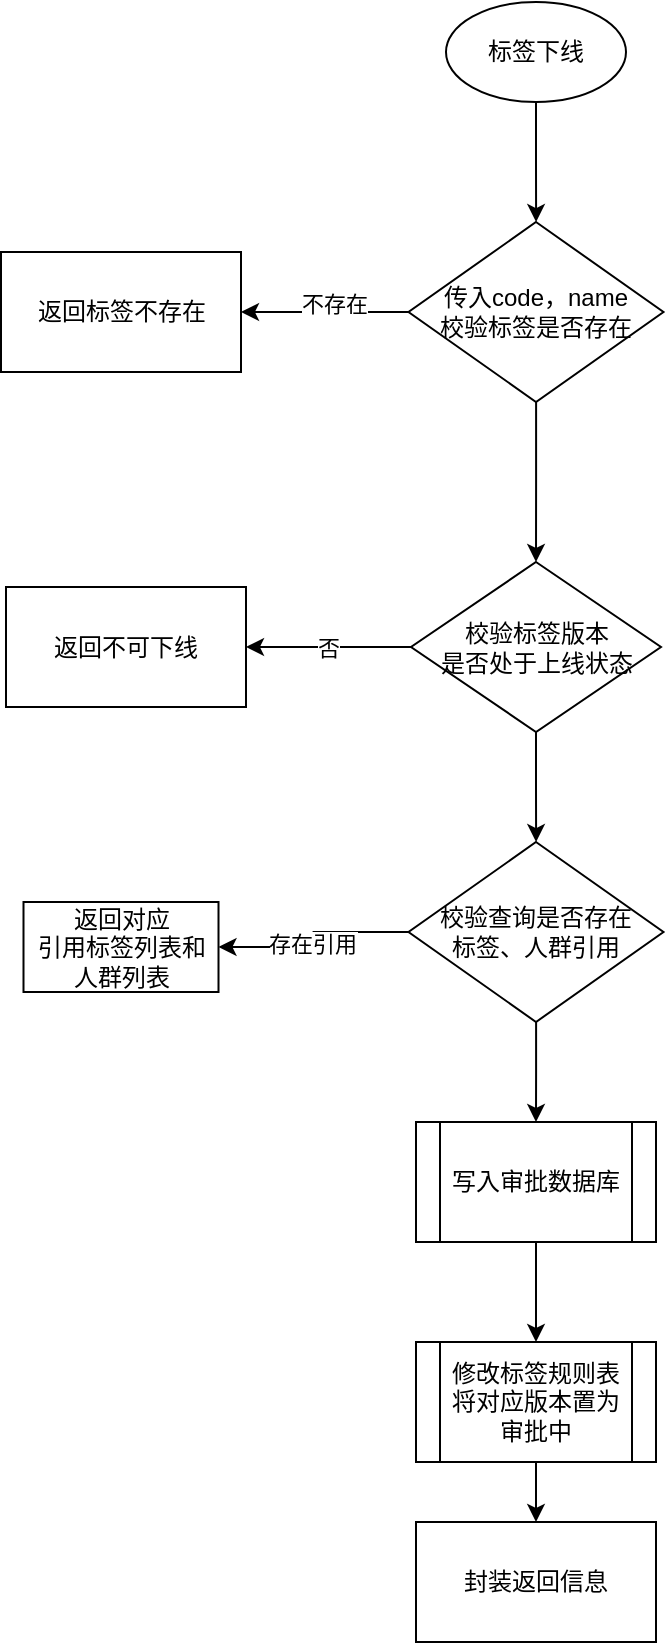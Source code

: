 <mxfile version="24.8.0">
  <diagram name="第 1 页" id="wqRuzdlMjsH8Ex9FWAib">
    <mxGraphModel dx="1026" dy="650" grid="1" gridSize="10" guides="1" tooltips="1" connect="1" arrows="1" fold="1" page="1" pageScale="1" pageWidth="827" pageHeight="1169" math="0" shadow="0">
      <root>
        <mxCell id="0" />
        <mxCell id="1" parent="0" />
        <mxCell id="uAed6FK6qWFAK_bdM42A-3" value="" style="edgeStyle=orthogonalEdgeStyle;rounded=0;orthogonalLoop=1;jettySize=auto;html=1;" parent="1" source="uAed6FK6qWFAK_bdM42A-1" target="uAed6FK6qWFAK_bdM42A-2" edge="1">
          <mxGeometry relative="1" as="geometry" />
        </mxCell>
        <mxCell id="uAed6FK6qWFAK_bdM42A-1" value="标签下线" style="ellipse;whiteSpace=wrap;html=1;" parent="1" vertex="1">
          <mxGeometry x="350" y="100" width="90" height="50" as="geometry" />
        </mxCell>
        <mxCell id="uAed6FK6qWFAK_bdM42A-5" value="" style="edgeStyle=orthogonalEdgeStyle;rounded=0;orthogonalLoop=1;jettySize=auto;html=1;" parent="1" source="uAed6FK6qWFAK_bdM42A-2" target="uAed6FK6qWFAK_bdM42A-4" edge="1">
          <mxGeometry relative="1" as="geometry" />
        </mxCell>
        <mxCell id="uAed6FK6qWFAK_bdM42A-6" value="不存在" style="edgeLabel;html=1;align=center;verticalAlign=middle;resizable=0;points=[];" parent="uAed6FK6qWFAK_bdM42A-5" vertex="1" connectable="0">
          <mxGeometry x="-0.11" y="-4" relative="1" as="geometry">
            <mxPoint as="offset" />
          </mxGeometry>
        </mxCell>
        <mxCell id="uAed6FK6qWFAK_bdM42A-21" value="" style="edgeStyle=orthogonalEdgeStyle;rounded=0;orthogonalLoop=1;jettySize=auto;html=1;" parent="1" source="uAed6FK6qWFAK_bdM42A-2" target="uAed6FK6qWFAK_bdM42A-20" edge="1">
          <mxGeometry relative="1" as="geometry" />
        </mxCell>
        <mxCell id="uAed6FK6qWFAK_bdM42A-2" value="&lt;div&gt;传入code，name&lt;/div&gt;校验标签是否存在" style="rhombus;whiteSpace=wrap;html=1;" parent="1" vertex="1">
          <mxGeometry x="331.25" y="210" width="127.5" height="90" as="geometry" />
        </mxCell>
        <mxCell id="uAed6FK6qWFAK_bdM42A-4" value="返回标签不存在" style="whiteSpace=wrap;html=1;" parent="1" vertex="1">
          <mxGeometry x="127.5" y="225" width="120" height="60" as="geometry" />
        </mxCell>
        <mxCell id="uAed6FK6qWFAK_bdM42A-12" value="" style="edgeStyle=orthogonalEdgeStyle;rounded=0;orthogonalLoop=1;jettySize=auto;html=1;" parent="1" source="uAed6FK6qWFAK_bdM42A-7" target="uAed6FK6qWFAK_bdM42A-11" edge="1">
          <mxGeometry relative="1" as="geometry" />
        </mxCell>
        <mxCell id="uAed6FK6qWFAK_bdM42A-13" value="存在引用" style="edgeLabel;html=1;align=center;verticalAlign=middle;resizable=0;points=[];" parent="uAed6FK6qWFAK_bdM42A-12" vertex="1" connectable="0">
          <mxGeometry x="0.1" y="-2" relative="1" as="geometry">
            <mxPoint as="offset" />
          </mxGeometry>
        </mxCell>
        <mxCell id="uAed6FK6qWFAK_bdM42A-15" value="" style="edgeStyle=orthogonalEdgeStyle;rounded=0;orthogonalLoop=1;jettySize=auto;html=1;" parent="1" source="uAed6FK6qWFAK_bdM42A-7" target="uAed6FK6qWFAK_bdM42A-14" edge="1">
          <mxGeometry relative="1" as="geometry" />
        </mxCell>
        <mxCell id="uAed6FK6qWFAK_bdM42A-7" value="校验查询是否存在&lt;div&gt;标签、人群引用&lt;div&gt;&lt;/div&gt;&lt;/div&gt;" style="rhombus;whiteSpace=wrap;html=1;" parent="1" vertex="1">
          <mxGeometry x="331.25" y="520" width="127.5" height="90" as="geometry" />
        </mxCell>
        <mxCell id="uAed6FK6qWFAK_bdM42A-11" value="返回对应&lt;div&gt;引用标签列表和&lt;/div&gt;&lt;div&gt;人群列表&lt;/div&gt;" style="whiteSpace=wrap;html=1;" parent="1" vertex="1">
          <mxGeometry x="138.75" y="550" width="97.5" height="45" as="geometry" />
        </mxCell>
        <mxCell id="uAed6FK6qWFAK_bdM42A-17" value="" style="edgeStyle=orthogonalEdgeStyle;rounded=0;orthogonalLoop=1;jettySize=auto;html=1;" parent="1" source="uAed6FK6qWFAK_bdM42A-14" target="uAed6FK6qWFAK_bdM42A-16" edge="1">
          <mxGeometry relative="1" as="geometry" />
        </mxCell>
        <mxCell id="uAed6FK6qWFAK_bdM42A-14" value="写入审批数据库" style="shape=process;whiteSpace=wrap;html=1;backgroundOutline=1;" parent="1" vertex="1">
          <mxGeometry x="335" y="660" width="120" height="60" as="geometry" />
        </mxCell>
        <mxCell id="uAed6FK6qWFAK_bdM42A-19" value="" style="edgeStyle=orthogonalEdgeStyle;rounded=0;orthogonalLoop=1;jettySize=auto;html=1;" parent="1" source="uAed6FK6qWFAK_bdM42A-16" edge="1">
          <mxGeometry relative="1" as="geometry">
            <mxPoint x="395" y="860" as="targetPoint" />
          </mxGeometry>
        </mxCell>
        <mxCell id="uAed6FK6qWFAK_bdM42A-16" value="修改标签规则表&lt;div&gt;将对应版本置为&lt;/div&gt;&lt;div&gt;审批中&lt;/div&gt;" style="shape=process;whiteSpace=wrap;html=1;backgroundOutline=1;" parent="1" vertex="1">
          <mxGeometry x="335" y="770" width="120" height="60" as="geometry" />
        </mxCell>
        <mxCell id="uAed6FK6qWFAK_bdM42A-22" value="" style="edgeStyle=orthogonalEdgeStyle;rounded=0;orthogonalLoop=1;jettySize=auto;html=1;" parent="1" source="uAed6FK6qWFAK_bdM42A-20" target="uAed6FK6qWFAK_bdM42A-7" edge="1">
          <mxGeometry relative="1" as="geometry" />
        </mxCell>
        <mxCell id="uAed6FK6qWFAK_bdM42A-24" value="否" style="edgeStyle=orthogonalEdgeStyle;rounded=0;orthogonalLoop=1;jettySize=auto;html=1;" parent="1" source="uAed6FK6qWFAK_bdM42A-20" target="uAed6FK6qWFAK_bdM42A-23" edge="1">
          <mxGeometry relative="1" as="geometry" />
        </mxCell>
        <mxCell id="uAed6FK6qWFAK_bdM42A-20" value="校验标签版本&lt;div&gt;是否处于上线状态&lt;/div&gt;" style="rhombus;whiteSpace=wrap;html=1;" parent="1" vertex="1">
          <mxGeometry x="332.5" y="380" width="125" height="85" as="geometry" />
        </mxCell>
        <mxCell id="uAed6FK6qWFAK_bdM42A-23" value="返回不可下线" style="whiteSpace=wrap;html=1;" parent="1" vertex="1">
          <mxGeometry x="130" y="392.5" width="120" height="60" as="geometry" />
        </mxCell>
        <mxCell id="Gb4cuOTI60gQYrWZTxpC-2" value="封装返回信息" style="whiteSpace=wrap;html=1;" vertex="1" parent="1">
          <mxGeometry x="335" y="860" width="120" height="60" as="geometry" />
        </mxCell>
      </root>
    </mxGraphModel>
  </diagram>
</mxfile>
